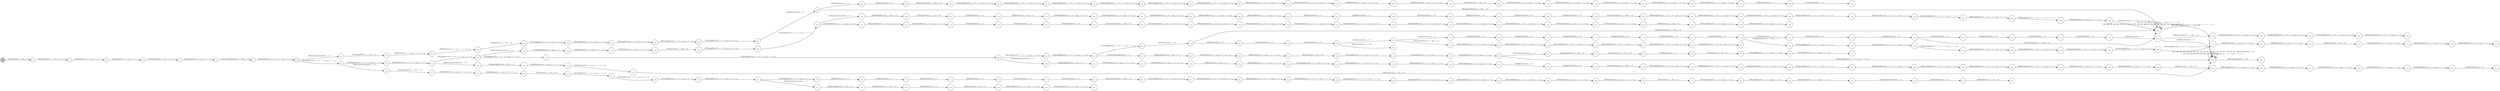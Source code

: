 digraph EFSM{
  graph [rankdir="LR", fontname="Latin Modern Math"];
  node [color="black", fillcolor="white", shape="circle", style="filled", fontname="Latin Modern Math"];
  edge [fontname="Latin Modern Math"];

  s0[fillcolor="gray", label=<s<sub>0</sub>>];
  s1[label=<s<sub>1</sub>>];
  s2[label=<s<sub>2</sub>>];
  s3[label=<s<sub>3</sub>>];
  s4[label=<s<sub>4</sub>>];
  s5[label=<s<sub>5</sub>>];
  s6[label=<s<sub>6</sub>>];
  s7[label=<s<sub>7</sub>>];
  s8[label=<s<sub>8</sub>>];
  s9[label=<s<sub>9</sub>>];
  s10[label=<s<sub>10</sub>>];
  s11[label=<s<sub>11</sub>>];
  s12[label=<s<sub>12</sub>>];
  s13[label=<s<sub>13</sub>>];
  s14[label=<s<sub>14</sub>>];
  s15[label=<s<sub>15</sub>>];
  s16[label=<s<sub>16</sub>>];
  s17[label=<s<sub>17</sub>>];
  s18[label=<s<sub>18</sub>>];
  s19[label=<s<sub>19</sub>>];
  s20[label=<s<sub>20</sub>>];
  s21[label=<s<sub>21</sub>>];
  s22[label=<s<sub>22</sub>>];
  s23[label=<s<sub>23</sub>>];
  s24[label=<s<sub>24</sub>>];
  s25[label=<s<sub>25</sub>>];
  s26[label=<s<sub>26</sub>>];
  s27[label=<s<sub>27</sub>>];
  s28[label=<s<sub>28</sub>>];
  s29[label=<s<sub>29</sub>>];
  s30[label=<s<sub>30</sub>>];
  s31[label=<s<sub>31</sub>>];
  s32[label=<s<sub>32</sub>>];
  s33[label=<s<sub>33</sub>>];
  s34[label=<s<sub>34</sub>>];
  s35[label=<s<sub>35</sub>>];
  s36[label=<s<sub>36</sub>>];
  s37[label=<s<sub>37</sub>>];
  s38[label=<s<sub>38</sub>>];
  s39[label=<s<sub>39</sub>>];
  s40[label=<s<sub>40</sub>>];
  s41[label=<s<sub>41</sub>>];
  s42[label=<s<sub>42</sub>>];
  s43[label=<s<sub>43</sub>>];
  s44[label=<s<sub>44</sub>>];
  s45[label=<s<sub>45</sub>>];
  s46[label=<s<sub>46</sub>>];
  s47[label=<s<sub>47</sub>>];
  s48[label=<s<sub>48</sub>>];
  s49[label=<s<sub>49</sub>>];
  s50[label=<s<sub>50</sub>>];
  s51[label=<s<sub>51</sub>>];
  s52[label=<s<sub>52</sub>>];
  s53[label=<s<sub>53</sub>>];
  s54[label=<s<sub>54</sub>>];
  s55[label=<s<sub>55</sub>>];
  s56[label=<s<sub>56</sub>>];
  s57[label=<s<sub>57</sub>>];
  s58[label=<s<sub>58</sub>>];
  s59[label=<s<sub>59</sub>>];
  s60[label=<s<sub>60</sub>>];
  s61[label=<s<sub>61</sub>>];
  s62[label=<s<sub>62</sub>>];
  s63[label=<s<sub>63</sub>>];
  s64[label=<s<sub>64</sub>>];
  s65[label=<s<sub>65</sub>>];
  s66[label=<s<sub>66</sub>>];
  s67[label=<s<sub>67</sub>>];
  s68[label=<s<sub>68</sub>>];
  s69[label=<s<sub>69</sub>>];
  s70[label=<s<sub>70</sub>>];
  s71[label=<s<sub>71</sub>>];
  s72[label=<s<sub>72</sub>>];
  s73[label=<s<sub>73</sub>>];
  s74[label=<s<sub>74</sub>>];
  s75[label=<s<sub>75</sub>>];
  s76[label=<s<sub>76</sub>>];
  s77[label=<s<sub>77</sub>>];
  s78[label=<s<sub>78</sub>>];
  s79[label=<s<sub>79</sub>>];
  s80[label=<s<sub>80</sub>>];
  s81[label=<s<sub>81</sub>>];
  s82[label=<s<sub>82</sub>>];
  s83[label=<s<sub>83</sub>>];
  s84[label=<s<sub>84</sub>>];
  s85[label=<s<sub>85</sub>>];
  s86[label=<s<sub>86</sub>>];
  s87[label=<s<sub>87</sub>>];
  s88[label=<s<sub>88</sub>>];
  s89[label=<s<sub>89</sub>>];
  s90[label=<s<sub>90</sub>>];
  s91[label=<s<sub>91</sub>>];
  s92[label=<s<sub>92</sub>>];
  s93[label=<s<sub>93</sub>>];
  s94[label=<s<sub>94</sub>>];
  s95[label=<s<sub>95</sub>>];
  s96[label=<s<sub>96</sub>>];
  s97[label=<s<sub>97</sub>>];
  s98[label=<s<sub>98</sub>>];
  s99[label=<s<sub>99</sub>>];
  s100[label=<s<sub>100</sub>>];
  s101[label=<s<sub>101</sub>>];
  s102[label=<s<sub>102</sub>>];
  s103[label=<s<sub>103</sub>>];
  s104[label=<s<sub>104</sub>>];
  s105[label=<s<sub>105</sub>>];
  s106[label=<s<sub>106</sub>>];
  s107[label=<s<sub>107</sub>>];
  s108[label=<s<sub>108</sub>>];
  s109[label=<s<sub>109</sub>>];
  s110[label=<s<sub>110</sub>>];
  s111[label=<s<sub>111</sub>>];
  s112[label=<s<sub>112</sub>>];
  s113[label=<s<sub>113</sub>>];
  s114[label=<s<sub>114</sub>>];
  s115[label=<s<sub>115</sub>>];
  s116[label=<s<sub>116</sub>>];
  s117[label=<s<sub>117</sub>>];
  s118[label=<s<sub>118</sub>>];
  s119[label=<s<sub>119</sub>>];
  s120[label=<s<sub>120</sub>>];
  s121[label=<s<sub>121</sub>>];
  s122[label=<s<sub>122</sub>>];
  s123[label=<s<sub>123</sub>>];
  s124[label=<s<sub>124</sub>>];
  s125[label=<s<sub>125</sub>>];
  s126[label=<s<sub>126</sub>>];
  s127[label=<s<sub>127</sub>>];
  s128[label=<s<sub>128</sub>>];
  s129[label=<s<sub>129</sub>>];
  s130[label=<s<sub>130</sub>>];
  s131[label=<s<sub>131</sub>>];
  s132[label=<s<sub>132</sub>>];
  s133[label=<s<sub>133</sub>>];
  s134[label=<s<sub>134</sub>>];
  s135[label=<s<sub>135</sub>>];
  s136[label=<s<sub>136</sub>>];
  s137[label=<s<sub>137</sub>>];
  s138[label=<s<sub>138</sub>>];
  s139[label=<s<sub>139</sub>>];
  s140[label=<s<sub>140</sub>>];
  s141[label=<s<sub>141</sub>>];
  s142[label=<s<sub>142</sub>>];
  s143[label=<s<sub>143</sub>>];
  s144[label=<s<sub>144</sub>>];
  s145[label=<s<sub>145</sub>>];
  s146[label=<s<sub>146</sub>>];
  s147[label=<s<sub>147</sub>>];
  s148[label=<s<sub>148</sub>>];
  s149[label=<s<sub>149</sub>>];
  s150[label=<s<sub>150</sub>>];
  s151[label=<s<sub>151</sub>>];
  s152[label=<s<sub>152</sub>>];
  s153[label=<s<sub>153</sub>>];
  s154[label=<s<sub>154</sub>>];
  s155[label=<s<sub>155</sub>>];
  s156[label=<s<sub>156</sub>>];
  s157[label=<s<sub>157</sub>>];
  s158[label=<s<sub>158</sub>>];
  s159[label=<s<sub>159</sub>>];
  s160[label=<s<sub>160</sub>>];
  s161[label=<s<sub>161</sub>>];
  s162[label=<s<sub>162</sub>>];
  s163[label=<s<sub>163</sub>>];
  s164[label=<s<sub>164</sub>>];
  s165[label=<s<sub>165</sub>>];
  s166[label=<s<sub>166</sub>>];
  s167[label=<s<sub>167</sub>>];
  s168[label=<s<sub>168</sub>>];
  s169[label=<s<sub>169</sub>>];
  s170[label=<s<sub>170</sub>>];
  s171[label=<s<sub>171</sub>>];
  s172[label=<s<sub>172</sub>>];
  s173[label=<s<sub>173</sub>>];
  s174[label=<s<sub>174</sub>>];
  s175[label=<s<sub>175</sub>>];
  s176[label=<s<sub>176</sub>>];
  s177[label=<s<sub>177</sub>>];
  s178[label=<s<sub>178</sub>>];
  s179[label=<s<sub>179</sub>>];
  s180[label=<s<sub>180</sub>>];
  s181[label=<s<sub>181</sub>>];
  s182[label=<s<sub>182</sub>>];
  s183[label=<s<sub>183</sub>>];
  s184[label=<s<sub>184</sub>>];
  s185[label=<s<sub>185</sub>>];
  s186[label=<s<sub>186</sub>>];
  s187[label=<s<sub>187</sub>>];
  s188[label=<s<sub>188</sub>>];
  s189[label=<s<sub>189</sub>>];
  s190[label=<s<sub>190</sub>>];
  s191[label=<s<sub>191</sub>>];
  s192[label=<s<sub>192</sub>>];
  s193[label=<s<sub>193</sub>>];
  s194[label=<s<sub>194</sub>>];
  s195[label=<s<sub>195</sub>>];
  s196[label=<s<sub>196</sub>>];
  s197[label=<s<sub>197</sub>>];
  s198[label=<s<sub>198</sub>>];
  s199[label=<s<sub>199</sub>>];
  s200[label=<s<sub>200</sub>>];
  s201[label=<s<sub>201</sub>>];
  s202[label=<s<sub>202</sub>>];
  s203[label=<s<sub>203</sub>>];
  s204[label=<s<sub>204</sub>>];
  s205[label=<s<sub>205</sub>>];
  s206[label=<s<sub>206</sub>>];
  s207[label=<s<sub>207</sub>>];
  s208[label=<s<sub>208</sub>>];
  s209[label=<s<sub>209</sub>>];
  s210[label=<s<sub>210</sub>>];
  s211[label=<s<sub>211</sub>>];
  s212[label=<s<sub>212</sub>>];
  s213[label=<s<sub>213</sub>>];
  s214[label=<s<sub>214</sub>>];
  s215[label=<s<sub>215</sub>>];
  s216[label=<s<sub>216</sub>>];
  s217[label=<s<sub>217</sub>>];
  s218[label=<s<sub>218</sub>>];
  s219[label=<s<sub>219</sub>>];
  s220[label=<s<sub>220</sub>>];
  s221[label=<s<sub>221</sub>>];
  s222[label=<s<sub>222</sub>>];
  s223[label=<s<sub>223</sub>>];
  s224[label=<s<sub>224</sub>>];
  s225[label=<s<sub>225</sub>>];
  s226[label=<s<sub>226</sub>>];
  s227[label=<s<sub>227</sub>>];
  s228[label=<s<sub>228</sub>>];
  s229[label=<s<sub>229</sub>>];
  s230[label=<s<sub>230</sub>>];
  s231[label=<s<sub>231</sub>>];
  s232[label=<s<sub>232</sub>>];
  s233[label=<s<sub>233</sub>>];
  s234[label=<s<sub>234</sub>>];
  s235[label=<s<sub>235</sub>>];
  s236[label=<s<sub>236</sub>>];
  s237[label=<s<sub>237</sub>>];
  s238[label=<s<sub>238</sub>>];
  s239[label=<s<sub>239</sub>>];
  s240[label=<s<sub>240</sub>>];
  s241[label=<s<sub>241</sub>>];
  s242[label=<s<sub>242</sub>>];
  s263[label=<s<sub>263</sub>>];

  s0->s1[label=<<i> [1]setTimer:0/o<sub>1</sub> := 5&#91;r<sub>1</sub> := 4&#93;</i>>];
  s1->s2[label=<<i> [2]waitTimer:0/o<sub>1</sub> := r<sub>1</sub>&#91;r<sub>1</sub> := -1 + r<sub>1</sub>&#93;</i>>];
  s2->s3[label=<<i> [3]waitTimer:0/o<sub>1</sub> := r<sub>1</sub>&#91;r<sub>1</sub> := -1 + r<sub>1</sub>&#93;</i>>];
  s3->s4[label=<<i> [4]waitTimer:0/o<sub>1</sub> := r<sub>1</sub>&#91;r<sub>1</sub> := -1 + r<sub>1</sub>&#93;</i>>];
  s4->s5[label=<<i> [5]waitTimer:0/o<sub>1</sub> := r<sub>1</sub>&#91;r<sub>1</sub> := -1 + r<sub>1</sub>&#93;</i>>];
  s5->s6[label=<<i> [6]waitTimer:0/o<sub>1</sub> := r<sub>1</sub>&#91;r<sub>1</sub> := -1 + r<sub>1</sub>&#93;</i>>];
  s6->s7[label=<<i> [7]systemInitReady:0/o<sub>1</sub> := 10&#91;r<sub>2</sub> := 0&#93;</i>>];
  s7->s8[label=<<i> [8]closingDoor:0/o<sub>1</sub> := 9 + -1 &times; r<sub>2</sub>&#91;r<sub>2</sub> := 1 + r<sub>2</sub>&#93;</i>>];
  s8->s9[label=<<i> [9]closingDoor:0/o<sub>1</sub> := 9 + -1 &times; r<sub>2</sub>&#91;r<sub>2</sub> := 1 + r<sub>2</sub>&#93;</i>>];
  s9->s10[label=<<i> [10]buttonInterrupted:0/o<sub>1</sub> := 3</i>>];
  s10->s11[label=<<i> [11]openingDoor:0/o<sub>1</sub> := 2&#91;r<sub>3</sub> := 1&#93;</i>>];
  s11->s12[label=<<i> [12]fullyOpen:0/o<sub>1</sub> := r<sub>3</sub>&#91;r<sub>3</sub> := 1 + -1 &times; r<sub>3</sub>&#93;</i>>];
  s12->s13[label=<<i> [13]fullyOpen:0/o<sub>1</sub> := r<sub>3</sub>&#91;r<sub>3</sub> := 1 + -1 &times; r<sub>3</sub>&#93;</i>>];
  s13->s14[label=<<i> [14]timeout:0/o<sub>1</sub> := 5&#91;r<sub>4</sub> := 9&#93;</i>>];
  s14->s15[label=<<i> [15]closingDoor:0/o<sub>1</sub> := -5 + r<sub>4</sub>&#91;r<sub>4</sub> := -1 + r<sub>4</sub>&#93;</i>>];
  s15->s16[label=<<i> [16]closingDoor:0/o<sub>1</sub> := -5 + r<sub>4</sub>&#91;r<sub>4</sub> := -1 + r<sub>4</sub>&#93;</i>>];
  s16->s17[label=<<i> [17]closingDoor:0/o<sub>1</sub> := -5 + r<sub>4</sub>&#91;r<sub>4</sub> := -1 + r<sub>4</sub>&#93;</i>>];
  s17->s18[label=<<i> [18]closingDoor:0/o<sub>1</sub> := -5 + r<sub>4</sub>&#91;r<sub>4</sub> := -1 + r<sub>4</sub>&#93;</i>>];
  s18->s19[label=<<i> [19]closingDoor:0/o<sub>1</sub> := -5 + r<sub>4</sub>&#91;r<sub>4</sub> := -1 + r<sub>4</sub>&#93;</i>>];
  s19->s20[label=<<i> [20]fullyClosed:0/o<sub>1</sub> := 0</i>>];
  s20->s21[label=<<i> [21]fullyClosed:0/o<sub>1</sub> := 0</i>>];
  s21->s22[label=<<i> [22]fullyClosed:0/o<sub>1</sub> := 0</i>>];
  s22->s23[label=<<i> [23]fullyClosed:0/o<sub>1</sub> := 0</i>>];
  s23->s24[label=<<i> [24]fullyClosed:0/o<sub>1</sub> := 0</i>>];
  s24->s25[label=<<i> [25]fullyClosed:0/o<sub>1</sub> := 0</i>>];
  s25->s26[label=<<i> [26]requestOpen:0/o<sub>1</sub> := 10&#91;r<sub>5</sub> := 2&#93;</i>>];
  s26->s27[label=<<i> [27]openingDoor:0/o<sub>1</sub> := 11 + -1 &times; r<sub>5</sub>&#91;r<sub>5</sub> := 1 + r<sub>5</sub>&#93;</i>>];
  s27->s28[label=<<i> [28]openingDoor:0/o<sub>1</sub> := 11 + -1 &times; r<sub>5</sub>&#91;r<sub>5</sub> := 1 + r<sub>5</sub>&#93;</i>>];
  s28->s29[label=<<i> [29]openingDoor:0/o<sub>1</sub> := 11 + -1 &times; r<sub>5</sub>&#91;r<sub>5</sub> := 1 + r<sub>5</sub>&#93;</i>>];
  s29->s30[label=<<i> [30]openingDoor:0/o<sub>1</sub> := 11 + -1 &times; r<sub>5</sub>&#91;r<sub>5</sub> := 1 + r<sub>5</sub>&#93;</i>>];
  s30->s31[label=<<i> [31]openingDoor:0/o<sub>1</sub> := 11 + -1 &times; r<sub>5</sub>&#91;r<sub>5</sub> := 1 + r<sub>5</sub>&#93;</i>>];
  s31->s32[label=<<i> [32]openingDoor:0/o<sub>1</sub> := 11 + -1 &times; r<sub>5</sub>&#91;r<sub>5</sub> := 1 + r<sub>5</sub>&#93;</i>>];
  s32->s33[label=<<i> [33]openingDoor:0/o<sub>1</sub> := 11 + -1 &times; r<sub>5</sub>&#91;r<sub>5</sub> := 1 + r<sub>5</sub>&#93;</i>>];
  s33->s34[label=<<i> [34]openingDoor:0/o<sub>1</sub> := 11 + -1 &times; r<sub>5</sub>&#91;r<sub>5</sub> := 1 + r<sub>5</sub>&#93;</i>>];
  s34->s35[label=<<i> [35]fullyOpen:0/o<sub>1</sub> := r<sub>3</sub>&#91;r<sub>3</sub> := 1 + -1 &times; r<sub>3</sub>&#93;</i>>];
  s35->s36[label=<<i> [36]fullyOpen:0/o<sub>1</sub> := r<sub>3</sub>&#91;r<sub>3</sub> := 1 + -1 &times; r<sub>3</sub>&#93;</i>>];
  s36->s37[label=<<i> [37]timeout:0/o<sub>1</sub> := 5&#91;r<sub>6</sub> := 5&#93;</i>>];
  s37->s38[label=<<i> [38]closingDoor:0/o<sub>1</sub> := -1 + r<sub>6</sub>&#91;r<sub>6</sub> := -1 + r<sub>6</sub>&#93;</i>>];
  s38->s39[label=<<i> [39]closingDoor:0/o<sub>1</sub> := -1 + r<sub>6</sub>&#91;r<sub>6</sub> := -1 + r<sub>6</sub>&#93;</i>>];
  s39->s40[label=<<i> [40]closingDoor:0/o<sub>1</sub> := -1 + r<sub>6</sub>&#91;r<sub>6</sub> := -1 + r<sub>6</sub>&#93;</i>>];
  s40->s41[label=<<i> [41]buttonInterrupted:0/o<sub>1</sub> := 3</i>>];
  s41->s42[label=<<i> [42]openingDoor:0/o<sub>1</sub> := 2</i>>];
  s42->s43[label=<<i> [43]fullyOpen:0/o<sub>1</sub> := 1&#91;r<sub>7</sub> := 0&#93;</i>>];
  s9->s44[label=<<i> [44]closingDoor:0/o<sub>1</sub> := 9 + -1 &times; r<sub>2</sub>&#91;r<sub>2</sub> := 1 + r<sub>2</sub>&#93;</i>>];
  s44->s45[label=<<i> [45]closingDoor:0/o<sub>1</sub> := 9 + -1 &times; r<sub>2</sub>&#91;r<sub>2</sub> := 1 + r<sub>2</sub>&#93;</i>>];
  s45->s46[label=<<i> [46]closingDoor:0/o<sub>1</sub> := 9 + -1 &times; r<sub>2</sub>&#91;r<sub>2</sub> := 1 + r<sub>2</sub>&#93;</i>>];
  s46->s47[label=<<i> [47]closingDoor:0/o<sub>1</sub> := 9 + -1 &times; r<sub>2</sub>&#91;r<sub>2</sub> := 1 + r<sub>2</sub>&#93;</i>>];
  s47->s48[label=<<i> [48]closingDoor:0/o<sub>1</sub> := 9 + -1 &times; r<sub>2</sub>&#91;r<sub>2</sub> := 1 + r<sub>2</sub>&#93;</i>>];
  s48->s49[label=<<i> [49]closingDoor:0/o<sub>1</sub> := 9 + -1 &times; r<sub>2</sub>&#91;r<sub>2</sub> := 1 + r<sub>2</sub>&#93;</i>>];
  s49->s50[label=<<i> [50]closingDoor:0/o<sub>1</sub> := 9 + -1 &times; r<sub>2</sub>&#91;r<sub>2</sub> := 1 + r<sub>2</sub>&#93;</i>>];
  s50->s51[label=<<i> [51]closingDoor:0/o<sub>1</sub> := 9 + -1 &times; r<sub>2</sub>&#91;r<sub>2</sub> := 1 + r<sub>2</sub>&#93;</i>>];
  s51->s52[label=<<i> [52]fullyClosed:0/o<sub>1</sub> := 0</i>>];
  s52->s53[label=<<i> [53]fullyClosed:0/o<sub>1</sub> := 0</i>>];
  s53->s54[label=<<i> [54]fullyClosed:0/o<sub>1</sub> := 0</i>>];
  s54->s55[label=<<i> [55]fullyClosed:0/o<sub>1</sub> := 0</i>>];
  s55->s56[label=<<i> [56]requestOpen:0/o<sub>1</sub> := 10</i>>];
  s55->s57[label=<<i> [57]fullyClosed:0/o<sub>1</sub> := 0</i>>];
  s57->s58[label=<<i> [58]requestOpen:0/o<sub>1</sub> := 10&#91;r<sub>5</sub> := 2&#93;</i>>];
  s58->s59[label=<<i> [59]openingDoor:0/o<sub>1</sub> := 11 + -1 &times; r<sub>5</sub>&#91;r<sub>5</sub> := 1 + r<sub>5</sub>&#93;</i>>];
  s59->s60[label=<<i> [60]openingDoor:0/o<sub>1</sub> := 11 + -1 &times; r<sub>5</sub>&#91;r<sub>5</sub> := 1 + r<sub>5</sub>&#93;</i>>];
  s60->s61[label=<<i> [61]openingDoor:0/o<sub>1</sub> := 11 + -1 &times; r<sub>5</sub>&#91;r<sub>5</sub> := 1 + r<sub>5</sub>&#93;</i>>];
  s61->s62[label=<<i> [62]openingDoor:0/o<sub>1</sub> := 11 + -1 &times; r<sub>5</sub>&#91;r<sub>5</sub> := 1 + r<sub>5</sub>&#93;</i>>];
  s62->s63[label=<<i> [63]openingDoor:0/o<sub>1</sub> := 11 + -1 &times; r<sub>5</sub>&#91;r<sub>5</sub> := 1 + r<sub>5</sub>&#93;</i>>];
  s63->s64[label=<<i> [64]openingDoor:0/o<sub>1</sub> := 11 + -1 &times; r<sub>5</sub>&#91;r<sub>5</sub> := 1 + r<sub>5</sub>&#93;</i>>];
  s50->s65[label=<<i> [65]buttonInterrupted:0/o<sub>1</sub> := 3</i>>];
  s65->s66[label=<<i> [66]openingDoor:0/o<sub>1</sub> := 2&#91;r<sub>3</sub> := 1&#93;</i>>];
  s66->s67[label=<<i> [67]fullyOpen:0/o<sub>1</sub> := r<sub>3</sub>&#91;r<sub>3</sub> := 1 + -1 &times; r<sub>3</sub>&#93;</i>>];
  s67->s68[label=<<i> [68]fullyOpen:0/o<sub>1</sub> := r<sub>3</sub>&#91;r<sub>3</sub> := 1 + -1 &times; r<sub>3</sub>&#93;</i>>];
  s68->s69[label=<<i> [69]timeout:0/o<sub>1</sub> := 5&#91;r<sub>4</sub> := 9&#93;</i>>];
  s69->s70[label=<<i> [70]closingDoor:0/o<sub>1</sub> := -5 + r<sub>4</sub>&#91;r<sub>4</sub> := -1 + r<sub>4</sub>&#93;</i>>];
  s70->s71[label=<<i> [71]closingDoor:0/o<sub>1</sub> := -5 + r<sub>4</sub>&#91;r<sub>4</sub> := -1 + r<sub>4</sub>&#93;</i>>];
  s71->s72[label=<<i> [72]closingDoor:0/o<sub>1</sub> := -5 + r<sub>4</sub>&#91;r<sub>4</sub> := -1 + r<sub>4</sub>&#93;</i>>];
  s72->s73[label=<<i> [73]buttonInterrupted:0/o<sub>1</sub> := 3</i>>];
  s73->s74[label=<<i> [74]openingDoor:0/o<sub>1</sub> := 2&#91;r<sub>7</sub> := 1&#93;</i>>];
  s74->s75[label=<<i> [75]fullyOpen:0/o<sub>1</sub> := r<sub>7</sub>&#91;r<sub>7</sub> := 0&#93;</i>>];
  s75->s76[label=<<i> [76]fullyOpen:0/o<sub>1</sub> := r<sub>7</sub></i>>];
  s76->s77[label=<<i> [77]timeout:0/o<sub>1</sub> := 5&#91;r<sub>6</sub> := 5&#93;</i>>];
  s77->s78[label=<<i> [78]closingDoor:0/o<sub>1</sub> := -1 + r<sub>6</sub>&#91;r<sub>6</sub> := -1 + r<sub>6</sub>&#93;</i>>];
  s78->s79[label=<<i> [79]closingDoor:0/o<sub>1</sub> := -1 + r<sub>6</sub>&#91;r<sub>6</sub> := -1 + r<sub>6</sub>&#93;</i>>];
  s8->s80[label=<<i> [80]buttonInterrupted:0/o<sub>1</sub> := 3</i>>];
  s80->s81[label=<<i> [81]openingDoor:0/o<sub>1</sub> := 2&#91;r<sub>3</sub> := 1&#93;</i>>];
  s81->s82[label=<<i> [82]fullyOpen:0/o<sub>1</sub> := r<sub>3</sub>&#91;r<sub>3</sub> := 1 + -1 &times; r<sub>3</sub>&#93;</i>>];
  s82->s83[label=<<i> [83]fullyOpen:0/o<sub>1</sub> := r<sub>3</sub>&#91;r<sub>3</sub> := 1 + -1 &times; r<sub>3</sub>&#93;</i>>];
  s83->s84[label=<<i> [84]timeout:0/o<sub>1</sub> := 5&#91;r<sub>4</sub> := 9&#93;</i>>];
  s84->s85[label=<<i> [85]closingDoor:0/o<sub>1</sub> := -5 + r<sub>4</sub>&#91;r<sub>4</sub> := -1 + r<sub>4</sub>&#93;</i>>];
  s85->s86[label=<<i> [86]closingDoor:0/o<sub>1</sub> := -5 + r<sub>4</sub>&#91;r<sub>4</sub> := -1 + r<sub>4</sub>&#93;</i>>];
  s86->s87[label=<<i> [87]closingDoor:0/o<sub>1</sub> := -5 + r<sub>4</sub>&#91;r<sub>4</sub> := -1 + r<sub>4</sub>&#93;</i>>];
  s87->s88[label=<<i> [88]closingDoor:0/o<sub>1</sub> := -5 + r<sub>4</sub>&#91;r<sub>4</sub> := -1 + r<sub>4</sub>&#93;</i>>];
  s88->s89[label=<<i> [89]closingDoor:0/o<sub>1</sub> := -5 + r<sub>4</sub>&#91;r<sub>4</sub> := -1 + r<sub>4</sub>&#93;</i>>];
  s89->s90[label=<<i> [90]fullyClosed:0/o<sub>1</sub> := 0</i>>];
  s90->s91[label=<<i> [91]fullyClosed:0/o<sub>1</sub> := 0</i>>];
  s91->s92[label=<<i> [92]fullyClosed:0/o<sub>1</sub> := 0</i>>];
  s92->s93[label=<<i> [93]requestOpen:0/o<sub>1</sub> := 10&#91;r<sub>5</sub> := 2&#93;</i>>];
  s93->s94[label=<<i> [94]openingDoor:0/o<sub>1</sub> := 11 + -1 &times; r<sub>5</sub>&#91;r<sub>5</sub> := 1 + r<sub>5</sub>&#93;</i>>];
  s94->s95[label=<<i> [95]openingDoor:0/o<sub>1</sub> := 11 + -1 &times; r<sub>5</sub>&#91;r<sub>5</sub> := 1 + r<sub>5</sub>&#93;</i>>];
  s95->s96[label=<<i> [96]openingDoor:0/o<sub>1</sub> := 11 + -1 &times; r<sub>5</sub>&#91;r<sub>5</sub> := 1 + r<sub>5</sub>&#93;</i>>];
  s96->s97[label=<<i> [97]openingDoor:0/o<sub>1</sub> := 11 + -1 &times; r<sub>5</sub>&#91;r<sub>5</sub> := 1 + r<sub>5</sub>&#93;</i>>];
  s97->s98[label=<<i> [98]openingDoor:0/o<sub>1</sub> := 11 + -1 &times; r<sub>5</sub>&#91;r<sub>5</sub> := 1 + r<sub>5</sub>&#93;</i>>];
  s98->s99[label=<<i> [99]openingDoor:0/o<sub>1</sub> := 11 + -1 &times; r<sub>5</sub>&#91;r<sub>5</sub> := 1 + r<sub>5</sub>&#93;</i>>];
  s99->s100[label=<<i> [100]openingDoor:0/o<sub>1</sub> := 11 + -1 &times; r<sub>5</sub>&#91;r<sub>5</sub> := 1 + r<sub>5</sub>&#93;</i>>];
  s100->s101[label=<<i> [101]openingDoor:0/o<sub>1</sub> := 11 + -1 &times; r<sub>5</sub>&#91;r<sub>5</sub> := 1 + r<sub>5</sub>&#93;</i>>];
  s101->s102[label=<<i> [102]fullyOpen:0/o<sub>1</sub> := r<sub>3</sub>&#91;r<sub>3</sub> := 1 + -1 &times; r<sub>3</sub>&#93;</i>>];
  s102->s103[label=<<i> [103]fullyOpen:0/o<sub>1</sub> := r<sub>3</sub>&#91;r<sub>3</sub> := 1 + -1 &times; r<sub>3</sub>&#93;</i>>];
  s103->s104[label=<<i> [104]timeout:0/o<sub>1</sub> := 5&#91;r<sub>6</sub> := 5&#93;</i>>];
  s104->s105[label=<<i> [105]closingDoor:0/o<sub>1</sub> := -1 + r<sub>6</sub>&#91;r<sub>6</sub> := -1 + r<sub>6</sub>&#93;</i>>];
  s105->s106[label=<<i> [106]closingDoor:0/o<sub>1</sub> := -1 + r<sub>6</sub>&#91;r<sub>6</sub> := -1 + r<sub>6</sub>&#93;</i>>];
  s106->s107[label=<<i> [107]closingDoor:0/o<sub>1</sub> := -1 + r<sub>6</sub>&#91;r<sub>6</sub> := -1 + r<sub>6</sub>&#93;</i>>];
  s107->s108[label=<<i> [108]closingDoor:0/o<sub>1</sub> := -1 + r<sub>6</sub>&#91;r<sub>6</sub> := -1 + r<sub>6</sub>&#93;</i>>];
  s108->s109[label=<<i> [109]closingDoor:0/o<sub>1</sub> := -1 + r<sub>6</sub>&#91;r<sub>6</sub> := -1 + r<sub>6</sub>&#93;</i>>];
  s109->s110[label=<<i> [110]fullyClosed:0/o<sub>1</sub> := 0</i>>];
  s110->s111[label=<<i> [111]fullyClosed:0/o<sub>1</sub> := 0</i>>];
  s57->s112[label=<<i> [112]fullyClosed:0/o<sub>1</sub> := 0</i>>];
  s112->s113[label=<<i> [113]fullyClosed:0/o<sub>1</sub> := 0</i>>];
  s113->s114[label=<<i> [114]fullyClosed:0/o<sub>1</sub> := 0</i>>];
  s114->s115[label=<<i> [115]fullyClosed:0/o<sub>1</sub> := 0</i>>];
  s115->s116[label=<<i> [116]fullyClosed:0/o<sub>1</sub> := 0</i>>];
  s116->s117[label=<<i> [117]fullyClosed:0/o<sub>1</sub> := 0</i>>];
  s117->s118[label=<<i> [118]fullyClosed:0/o<sub>1</sub> := 0</i>>];
  s118->s119[label=<<i> [119]requestOpen:0/o<sub>1</sub> := 10&#91;r<sub>5</sub> := 2&#93;</i>>];
  s119->s120[label=<<i> [120]openingDoor:0/o<sub>1</sub> := 11 + -1 &times; r<sub>5</sub>&#91;r<sub>5</sub> := 1 + r<sub>5</sub>&#93;</i>>];
  s120->s121[label=<<i> [121]openingDoor:0/o<sub>1</sub> := 11 + -1 &times; r<sub>5</sub>&#91;r<sub>5</sub> := 1 + r<sub>5</sub>&#93;</i>>];
  s121->s122[label=<<i> [122]openingDoor:0/o<sub>1</sub> := 11 + -1 &times; r<sub>5</sub>&#91;r<sub>5</sub> := 1 + r<sub>5</sub>&#93;</i>>];
  s122->s123[label=<<i> [123]openingDoor:0/o<sub>1</sub> := 11 + -1 &times; r<sub>5</sub>&#91;r<sub>5</sub> := 1 + r<sub>5</sub>&#93;</i>>];
  s123->s124[label=<<i> [124]openingDoor:0/o<sub>1</sub> := 11 + -1 &times; r<sub>5</sub>&#91;r<sub>5</sub> := 1 + r<sub>5</sub>&#93;</i>>];
  s124->s125[label=<<i> [125]openingDoor:0/o<sub>1</sub> := 11 + -1 &times; r<sub>5</sub>&#91;r<sub>5</sub> := 1 + r<sub>5</sub>&#93;</i>>];
  s125->s126[label=<<i> [126]openingDoor:0/o<sub>1</sub> := 11 + -1 &times; r<sub>5</sub>&#91;r<sub>5</sub> := 1 + r<sub>5</sub>&#93;</i>>];
  s126->s127[label=<<i> [127]openingDoor:0/o<sub>1</sub> := 11 + -1 &times; r<sub>5</sub>&#91;r<sub>3</sub> := 1, r<sub>5</sub> := 1 + r<sub>5</sub>&#93;</i>>];
  s127->s128[label=<<i> [128]fullyOpen:0/o<sub>1</sub> := r<sub>3</sub>&#91;r<sub>3</sub> := 1 + -1 &times; r<sub>3</sub>&#93;</i>>];
  s128->s129[label=<<i> [129]fullyOpen:0/o<sub>1</sub> := r<sub>3</sub>&#91;r<sub>3</sub> := 1 + -1 &times; r<sub>3</sub>&#93;</i>>];
  s129->s130[label=<<i> [130]timeout:0/o<sub>1</sub> := 5&#91;r<sub>4</sub> := 9&#93;</i>>];
  s130->s131[label=<<i> [131]closingDoor:0/o<sub>1</sub> := -5 + r<sub>4</sub>&#91;r<sub>4</sub> := -1 + r<sub>4</sub>&#93;</i>>];
  s131->s132[label=<<i> [132]closingDoor:0/o<sub>1</sub> := -5 + r<sub>4</sub>&#91;r<sub>4</sub> := -1 + r<sub>4</sub>&#93;</i>>];
  s132->s133[label=<<i> [133]closingDoor:0/o<sub>1</sub> := -5 + r<sub>4</sub>&#91;r<sub>4</sub> := -1 + r<sub>4</sub>&#93;</i>>];
  s46->s134[label=<<i> [134]buttonInterrupted:0/o<sub>1</sub> := 3</i>>];
  s134->s135[label=<<i> [135]openingDoor:0/o<sub>1</sub> := 2&#91;r<sub>3</sub> := 1&#93;</i>>];
  s135->s136[label=<<i> [136]fullyOpen:0/o<sub>1</sub> := r<sub>3</sub>&#91;r<sub>3</sub> := 1 + -1 &times; r<sub>3</sub>&#93;</i>>];
  s136->s137[label=<<i> [137]fullyOpen:0/o<sub>1</sub> := r<sub>3</sub>&#91;r<sub>3</sub> := 1 + -1 &times; r<sub>3</sub>&#93;</i>>];
  s137->s138[label=<<i> [138]timeout:0/o<sub>1</sub> := 5&#91;r<sub>4</sub> := 9&#93;</i>>];
  s138->s139[label=<<i> [139]closingDoor:0/o<sub>1</sub> := -5 + r<sub>4</sub>&#91;r<sub>4</sub> := -1 + r<sub>4</sub>&#93;</i>>];
  s139->s140[label=<<i> [140]closingDoor:0/o<sub>1</sub> := -5 + r<sub>4</sub>&#91;r<sub>4</sub> := -1 + r<sub>4</sub>&#93;</i>>];
  s140->s141[label=<<i> [141]closingDoor:0/o<sub>1</sub> := -5 + r<sub>4</sub>&#91;r<sub>4</sub> := -1 + r<sub>4</sub>&#93;</i>>];
  s141->s142[label=<<i> [142]closingDoor:0/o<sub>1</sub> := -5 + r<sub>4</sub>&#91;r<sub>4</sub> := -1 + r<sub>4</sub>&#93;</i>>];
  s142->s143[label=<<i> [143]closingDoor:0/o<sub>1</sub> := -5 + r<sub>4</sub>&#91;r<sub>4</sub> := -1 + r<sub>4</sub>&#93;</i>>];
  s143->s144[label=<<i> [144]fullyClosed:0/o<sub>1</sub> := 0</i>>];
  s144->s145[label=<<i> [145]fullyClosed:0/o<sub>1</sub> := 0</i>>];
  s145->s146[label=<<i> [146]fullyClosed:0/o<sub>1</sub> := 0</i>>];
  s146->s147[label=<<i> [147]requestOpen:0/o<sub>1</sub> := 10&#91;r<sub>5</sub> := 2&#93;</i>>];
  s147->s148[label=<<i> [148]openingDoor:0/o<sub>1</sub> := 11 + -1 &times; r<sub>5</sub>&#91;r<sub>5</sub> := 1 + r<sub>5</sub>&#93;</i>>];
  s148->s149[label=<<i> [149]openingDoor:0/o<sub>1</sub> := 11 + -1 &times; r<sub>5</sub>&#91;r<sub>5</sub> := 1 + r<sub>5</sub>&#93;</i>>];
  s149->s150[label=<<i> [150]openingDoor:0/o<sub>1</sub> := 11 + -1 &times; r<sub>5</sub>&#91;r<sub>5</sub> := 1 + r<sub>5</sub>&#93;</i>>];
  s150->s151[label=<<i> [151]openingDoor:0/o<sub>1</sub> := 11 + -1 &times; r<sub>5</sub>&#91;r<sub>5</sub> := 1 + r<sub>5</sub>&#93;</i>>];
  s151->s152[label=<<i> [152]openingDoor:0/o<sub>1</sub> := 11 + -1 &times; r<sub>5</sub>&#91;r<sub>5</sub> := 1 + r<sub>5</sub>&#93;</i>>];
  s152->s153[label=<<i> [153]openingDoor:0/o<sub>1</sub> := 11 + -1 &times; r<sub>5</sub>&#91;r<sub>5</sub> := 1 + r<sub>5</sub>&#93;</i>>];
  s153->s154[label=<<i> [154]openingDoor:0/o<sub>1</sub> := 11 + -1 &times; r<sub>5</sub>&#91;r<sub>5</sub> := 1 + r<sub>5</sub>&#93;</i>>];
  s154->s155[label=<<i> [155]openingDoor:0/o<sub>1</sub> := 11 + -1 &times; r<sub>5</sub>&#91;r<sub>5</sub> := 1 + r<sub>5</sub>&#93;</i>>];
  s155->s156[label=<<i> [156]fullyOpen:0/o<sub>1</sub> := r<sub>3</sub>&#91;r<sub>3</sub> := 1 + -1 &times; r<sub>3</sub>&#93;</i>>];
  s156->s157[label=<<i> [157]fullyOpen:0/o<sub>1</sub> := r<sub>3</sub>&#91;r<sub>3</sub> := 1 + -1 &times; r<sub>3</sub>&#93;</i>>];
  s157->s158[label=<<i> [158]timeout:0/o<sub>1</sub> := 5&#91;r<sub>6</sub> := 5&#93;</i>>];
  s158->s159[label=<<i> [159]closingDoor:0/o<sub>1</sub> := -1 + r<sub>6</sub>&#91;r<sub>6</sub> := -1 + r<sub>6</sub>&#93;</i>>];
  s159->s160[label=<<i> [160]closingDoor:0/o<sub>1</sub> := -1 + r<sub>6</sub>&#91;r<sub>6</sub> := -1 + r<sub>6</sub>&#93;</i>>];
  s18->s161[label=<<i> [161]buttonInterrupted:0/o<sub>1</sub> := 3</i>>];
  s161->s162[label=<<i> [162]openingDoor:0/o<sub>1</sub> := 2&#91;r<sub>7</sub> := 1&#93;</i>>];
  s162->s163[label=<<i> [163]fullyOpen:0/o<sub>1</sub> := r<sub>7</sub>&#91;r<sub>7</sub> := 0&#93;</i>>];
  s163->s164[label=<<i> [164]fullyOpen:0/o<sub>1</sub> := r<sub>7</sub></i>>];
  s164->s165[label=<<i> [165]timeout:0/o<sub>1</sub> := 5&#91;r<sub>6</sub> := 5&#93;</i>>];
  s165->s166[label=<<i> [166]closingDoor:0/o<sub>1</sub> := -1 + r<sub>6</sub>&#91;r<sub>6</sub> := -1 + r<sub>6</sub>&#93;</i>>];
  s166->s167[label=<<i> [167]closingDoor:0/o<sub>1</sub> := -1 + r<sub>6</sub>&#91;r<sub>6</sub> := -1 + r<sub>6</sub>&#93;</i>>];
  s45->s168[label=<<i> [168]buttonInterrupted:0/o<sub>1</sub> := 3</i>>];
  s168->s169[label=<<i> [169]openingDoor:0/o<sub>1</sub> := 2&#91;r<sub>3</sub> := 1&#93;</i>>];
  s169->s170[label=<<i> [170]fullyOpen:0/o<sub>1</sub> := r<sub>3</sub>&#91;r<sub>3</sub> := 1 + -1 &times; r<sub>3</sub>&#93;</i>>];
  s170->s171[label=<<i> [171]fullyOpen:0/o<sub>1</sub> := r<sub>3</sub>&#91;r<sub>3</sub> := 1 + -1 &times; r<sub>3</sub>&#93;</i>>];
  s118->s172[label=<<i> [172]fullyClosed:0/o<sub>1</sub> := 0</i>>];
  s172->s173[label=<<i> [173]fullyClosed:0/o<sub>1</sub> := 0</i>>];
  s173->s174[label=<<i> [174]fullyClosed:0/o<sub>1</sub> := 0</i>>];
  s174->s175[label=<<i> [175]fullyClosed:0/o<sub>1</sub> := 0</i>>];
  s175->s176[label=<<i> [176]fullyClosed:0/o<sub>1</sub> := 0</i>>];
  s176->s177[label=<<i> [177]fullyClosed:0/o<sub>1</sub> := 0</i>>];
  s177->s178[label=<<i> [178]fullyClosed:0/o<sub>1</sub> := 0</i>>];
  s178->s179[label=<<i> [179]fullyClosed:0/o<sub>1</sub> := 0</i>>];
  s179->s180[label=<<i> [180]requestOpen:0/o<sub>1</sub> := 10&#91;r<sub>5</sub> := 2&#93;</i>>];
  s180->s181[label=<<i> [181]openingDoor:0/o<sub>1</sub> := 11 + -1 &times; r<sub>5</sub>&#91;r<sub>5</sub> := 1 + r<sub>5</sub>&#93;</i>>];
  s181->s182[label=<<i> [182]openingDoor:0/o<sub>1</sub> := 11 + -1 &times; r<sub>5</sub>&#91;r<sub>5</sub> := 1 + r<sub>5</sub>&#93;</i>>];
  s182->s183[label=<<i> [183]openingDoor:0/o<sub>1</sub> := 11 + -1 &times; r<sub>5</sub>&#91;r<sub>5</sub> := 1 + r<sub>5</sub>&#93;</i>>];
  s183->s184[label=<<i> [184]openingDoor:0/o<sub>1</sub> := 11 + -1 &times; r<sub>5</sub>&#91;r<sub>5</sub> := 1 + r<sub>5</sub>&#93;</i>>];
  s48->s185[label=<<i> [185]buttonInterrupted:0/o<sub>1</sub> := 3</i>>];
  s185->s186[label=<<i> [186]openingDoor:0/o<sub>1</sub> := 2&#91;r<sub>3</sub> := 1&#93;</i>>];
  s186->s187[label=<<i> [187]fullyOpen:0/o<sub>1</sub> := r<sub>3</sub>&#91;r<sub>3</sub> := 1 + -1 &times; r<sub>3</sub>&#93;</i>>];
  s187->s188[label=<<i> [188]fullyOpen:0/o<sub>1</sub> := r<sub>3</sub>&#91;r<sub>3</sub> := 1 + -1 &times; r<sub>3</sub>&#93;</i>>];
  s188->s189[label=<<i> [189]timeout:0/o<sub>1</sub> := 5&#91;r<sub>4</sub> := 9&#93;</i>>];
  s189->s190[label=<<i> [190]closingDoor:0/o<sub>1</sub> := -5 + r<sub>4</sub>&#91;r<sub>4</sub> := -1 + r<sub>4</sub>&#93;</i>>];
  s190->s191[label=<<i> [191]closingDoor:0/o<sub>1</sub> := -5 + r<sub>4</sub>&#91;r<sub>4</sub> := -1 + r<sub>4</sub>&#93;</i>>];
  s191->s192[label=<<i> [192]closingDoor:0/o<sub>1</sub> := -5 + r<sub>4</sub>&#91;r<sub>4</sub> := -1 + r<sub>4</sub>&#93;</i>>];
  s192->s193[label=<<i> [193]closingDoor:0/o<sub>1</sub> := -5 + r<sub>4</sub>&#91;r<sub>4</sub> := -1 + r<sub>4</sub>&#93;</i>>];
  s193->s194[label=<<i> [194]closingDoor:0/o<sub>1</sub> := -5 + r<sub>4</sub>&#91;r<sub>4</sub> := -1 + r<sub>4</sub>&#93;</i>>];
  s194->s195[label=<<i> [195]fullyClosed:0/o<sub>1</sub> := 0</i>>];
  s195->s196[label=<<i> [196]fullyClosed:0/o<sub>1</sub> := 0</i>>];
  s196->s197[label=<<i> [197]requestOpen:0/o<sub>1</sub> := 10&#91;r<sub>5</sub> := 2&#93;</i>>];
  s197->s198[label=<<i> [198]openingDoor:0/o<sub>1</sub> := 11 + -1 &times; r<sub>5</sub>&#91;r<sub>5</sub> := 1 + r<sub>5</sub>&#93;</i>>];
  s198->s199[label=<<i> [199]openingDoor:0/o<sub>1</sub> := 11 + -1 &times; r<sub>5</sub>&#91;r<sub>5</sub> := 1 + r<sub>5</sub>&#93;</i>>];
  s199->s200[label=<<i> [200]openingDoor:0/o<sub>1</sub> := 11 + -1 &times; r<sub>5</sub>&#91;r<sub>5</sub> := 1 + r<sub>5</sub>&#93;</i>>];
  s200->s201[label=<<i> [201]openingDoor:0/o<sub>1</sub> := 11 + -1 &times; r<sub>5</sub>&#91;r<sub>5</sub> := 1 + r<sub>5</sub>&#93;</i>>];
  s201->s202[label=<<i> [202]openingDoor:0/o<sub>1</sub> := 11 + -1 &times; r<sub>5</sub>&#91;r<sub>5</sub> := 1 + r<sub>5</sub>&#93;</i>>];
  s202->s203[label=<<i> [203]openingDoor:0/o<sub>1</sub> := 11 + -1 &times; r<sub>5</sub>&#91;r<sub>5</sub> := 1 + r<sub>5</sub>&#93;</i>>];
  s203->s204[label=<<i> [204]openingDoor:0/o<sub>1</sub> := 11 + -1 &times; r<sub>5</sub>&#91;r<sub>5</sub> := 1 + r<sub>5</sub>&#93;</i>>];
  s204->s205[label=<<i> [205]openingDoor:0/o<sub>1</sub> := 11 + -1 &times; r<sub>5</sub>&#91;r<sub>5</sub> := 1 + r<sub>5</sub>&#93;</i>>];
  s205->s206[label=<<i> [206]fullyOpen:0/o<sub>1</sub> := r<sub>3</sub>&#91;r<sub>3</sub> := 1 + -1 &times; r<sub>3</sub>&#93;</i>>];
  s206->s207[label=<<i> [207]fullyOpen:0/o<sub>1</sub> := r<sub>3</sub>&#91;r<sub>3</sub> := 1 + -1 &times; r<sub>3</sub>&#93;</i>>];
  s207->s208[label=<<i> [208]timeout:0/o<sub>1</sub> := 5&#91;r<sub>6</sub> := 5&#93;</i>>];
  s208->s209[label=<<i> [209]closingDoor:0/o<sub>1</sub> := -1 + r<sub>6</sub>&#91;r<sub>6</sub> := -1 + r<sub>6</sub>&#93;</i>>];
  s209->s210[label=<<i> [210]closingDoor:0/o<sub>1</sub> := -1 + r<sub>6</sub>&#91;r<sub>6</sub> := -1 + r<sub>6</sub>&#93;</i>>];
  s210->s211[label=<<i> [211]closingDoor:0/o<sub>1</sub> := -1 + r<sub>6</sub>&#91;r<sub>6</sub> := -1 + r<sub>6</sub>&#93;</i>>];
  s211->s212[label=<<i> [212]closingDoor:0/o<sub>1</sub> := -1 + r<sub>6</sub>&#91;r<sub>6</sub> := -1 + r<sub>6</sub>&#93;</i>>];
  s212->s213[label=<<i> [213]closingDoor:0/o<sub>1</sub> := -1 + r<sub>6</sub>&#91;r<sub>6</sub> := -1 + r<sub>6</sub>&#93;</i>>];
  s213->s214[label=<<i> [214]fullyClosed:0/o<sub>1</sub> := 0</i>>];
  s140->s215[label=<<i> [215]buttonInterrupted:0/o<sub>1</sub> := 3</i>>];
  s215->s216[label=<<i> [216]openingDoor:0/o<sub>1</sub> := 2&#91;r<sub>7</sub> := 1&#93;</i>>];
  s216->s217[label=<<i> [217]fullyOpen:0/o<sub>1</sub> := r<sub>7</sub>&#91;r<sub>7</sub> := 0&#93;</i>>];
  s217->s218[label=<<i> [218]fullyOpen:0/o<sub>1</sub> := r<sub>7</sub></i>>];
  s218->s219[label=<<i> [219]timeout:0/o<sub>1</sub> := 5&#91;r<sub>6</sub> := 5&#93;</i>>];
  s219->s220[label=<<i> [220]closingDoor:0/o<sub>1</sub> := -1 + r<sub>6</sub>&#91;r<sub>6</sub> := -1 + r<sub>6</sub>&#93;</i>>];
  s220->s221[label=<<i> [221]closingDoor:0/o<sub>1</sub> := -1 + r<sub>6</sub>&#91;r<sub>6</sub> := -1 + r<sub>6</sub>&#93;</i>>];
  s221->s222[label=<<i> [222]closingDoor:0/o<sub>1</sub> := -1 + r<sub>6</sub>&#91;r<sub>6</sub> := -1 + r<sub>6</sub>&#93;</i>>];
  s222->s223[label=<<i> [223]closingDoor:0/o<sub>1</sub> := -1 + r<sub>6</sub>&#91;r<sub>6</sub> := -1 + r<sub>6</sub>&#93;</i>>];
  s223->s224[label=<<i> [224]closingDoor:0/o<sub>1</sub> := -1 + r<sub>6</sub>&#91;r<sub>6</sub> := -1 + r<sub>6</sub>&#93;</i>>];
  s224->s225[label=<<i> [225]fullyClosed:0/o<sub>1</sub> := 0</i>>];
  s225->s226[label=<<i> [226]fullyClosed:0/o<sub>1</sub> := 0</i>>];
  s226->s227[label=<<i> [227]fullyClosed:0/o<sub>1</sub> := 0</i>>];
  s227->s228[label=<<i> [228]fullyClosed:0/o<sub>1</sub> := 0</i>>];
  s228->s229[label=<<i> [229]fullyClosed:0/o<sub>1</sub> := 0</i>>];
  s229->s230[label=<<i> [230]fullyClosed:0/o<sub>1</sub> := 0</i>>];
  s230->s231[label=<<i> [231]requestOpen:0/o<sub>1</sub> := 10&#91;r<sub>5</sub> := 2&#93;</i>>];
  s231->s232[label=<<i> [232]openingDoor:0/o<sub>1</sub> := 11 + -1 &times; r<sub>5</sub>&#91;r<sub>5</sub> := 1 + r<sub>5</sub>&#93;</i>>];
  s232->s233[label=<<i> [233]openingDoor:0/o<sub>1</sub> := 11 + -1 &times; r<sub>5</sub>&#91;r<sub>5</sub> := 1 + r<sub>5</sub>&#93;</i>>];
  s233->s234[label=<<i> [234]openingDoor:0/o<sub>1</sub> := 11 + -1 &times; r<sub>5</sub>&#91;r<sub>5</sub> := 1 + r<sub>5</sub>&#93;</i>>];
  s234->s235[label=<<i> [235]openingDoor:0/o<sub>1</sub> := 11 + -1 &times; r<sub>5</sub>&#91;r<sub>5</sub> := 1 + r<sub>5</sub>&#93;</i>>];
  s235->s236[label=<<i> [236]openingDoor:0/o<sub>1</sub> := 11 + -1 &times; r<sub>5</sub>&#91;r<sub>5</sub> := 1 + r<sub>5</sub>&#93;</i>>];
  s236->s237[label=<<i> [237]openingDoor:0/o<sub>1</sub> := 11 + -1 &times; r<sub>5</sub>&#91;r<sub>5</sub> := 1 + r<sub>5</sub>&#93;</i>>];
  s237->s238[label=<<i> [238]openingDoor:0/o<sub>1</sub> := 11 + -1 &times; r<sub>5</sub>&#91;r<sub>5</sub> := 1 + r<sub>5</sub>&#93;</i>>];
  s238->s239[label=<<i> [239]openingDoor:0/o<sub>1</sub> := 11 + -1 &times; r<sub>5</sub>&#91;r<sub>5</sub> := 1 + r<sub>5</sub>&#93;</i>>];
  s239->s240[label=<<i> [240]fullyOpen:0/o<sub>1</sub> := r<sub>3</sub>&#91;r<sub>3</sub> := 1 + -1 &times; r<sub>3</sub>&#93;</i>>];
  s240->s241[label=<<i> [241]fullyOpen:0/o<sub>1</sub> := r<sub>3</sub>&#91;r<sub>3</sub> := 1 + -1 &times; r<sub>3</sub>&#93;</i>>];
  s241->s242[label=<<i> [242, 275, 288]timeout:0/o<sub>1</sub> := 5&#91;r<sub>4</sub> := 9&#93;</i>>];
  s72->s242[label=<<i> [243]closingDoor:0/o<sub>1</sub> := -5 + r<sub>4</sub>&#91;r<sub>4</sub> := -1 + r<sub>4</sub>&#93;</i>>];
  s242->s242[label=<<i> [244, 276, 289, 290, 298, 299, 300, 301, 302]closingDoor:0/o<sub>1</sub> := -5 + r<sub>4</sub>&#91;r<sub>4</sub> := -1 + r<sub>4</sub>&#93;</i>>];
  s242->s242[label=<<i> [245, 246, 247, 248, 249, 250, 251, 252, 253, 254, 255, 257, 258, 259, 260, 261, 262, 303, 304, 305]fullyClosed:0/o<sub>1</sub> := 0</i>>];
  s179->s242[label=<<i> [256]fullyClosed:0/o<sub>1</sub> := 0</i>>];
  s242->s263[label=<<i> [263]requestOpen:0/o<sub>1</sub> := 10</i>>];
  s52->s241[label=<<i> [264]requestOpen:0/o<sub>1</sub> := 10&#91;r<sub>5</sub> := 2&#93;</i>>];
  s241->s241[label=<<i> [265, 266, 267, 268, 269, 270, 271, 272, 278, 279, 280, 281, 282, 283, 284, 285, 292, 293, 294, 295, 296]openingDoor:0/o<sub>1</sub> := 11 + -1 &times; r<sub>5</sub>&#91;r<sub>3</sub> := 1, r<sub>5</sub> := 1 + r<sub>5</sub>&#93;</i>>];
  s241->s241[label=<<i> [273, 274, 286, 287]fullyOpen:0/o<sub>1</sub> := r<sub>3</sub>&#91;r<sub>3</sub> := 1 + -1 &times; r<sub>3</sub>&#93;</i>>];
  s174->s241[label=<<i> [277]requestOpen:0/o<sub>1</sub> := 10&#91;r<sub>5</sub> := 2&#93;</i>>];
  s90->s241[label=<<i> [291]requestOpen:0/o<sub>1</sub> := 10&#91;r<sub>5</sub> := 2&#93;</i>>];
  s171->s242[label=<<i> [297]timeout:0/o<sub>1</sub> := 5&#91;r<sub>4</sub> := 9&#93;</i>>];
}